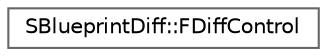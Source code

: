 digraph "Graphical Class Hierarchy"
{
 // INTERACTIVE_SVG=YES
 // LATEX_PDF_SIZE
  bgcolor="transparent";
  edge [fontname=Helvetica,fontsize=10,labelfontname=Helvetica,labelfontsize=10];
  node [fontname=Helvetica,fontsize=10,shape=box,height=0.2,width=0.4];
  rankdir="LR";
  Node0 [id="Node000000",label="SBlueprintDiff::FDiffControl",height=0.2,width=0.4,color="grey40", fillcolor="white", style="filled",URL="$d2/d0e/structSBlueprintDiff_1_1FDiffControl.html",tooltip=" "];
}
